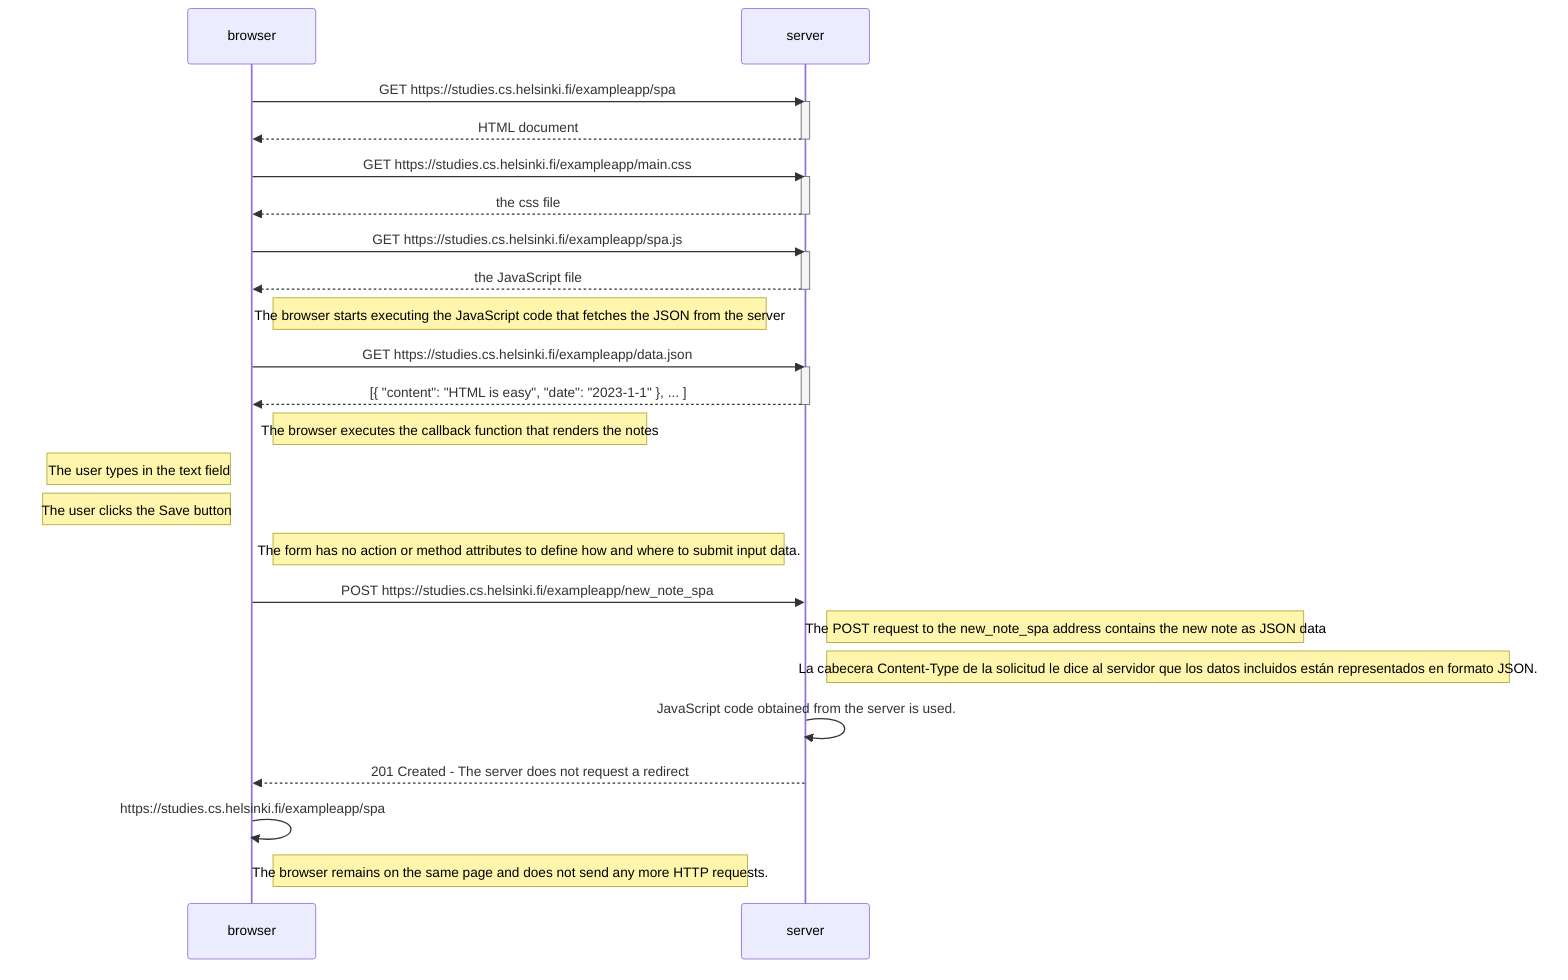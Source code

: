 %%{init: { "noteAlign": "center" }}%%
sequenceDiagram
    participant browser
    participant server

    browser->>server: GET https://studies.cs.helsinki.fi/exampleapp/spa
    activate server
    server-->>browser: HTML document
    deactivate server

    browser->>server: GET https://studies.cs.helsinki.fi/exampleapp/main.css
    activate server
    server-->>browser: the css file
    deactivate server

    browser->>server: GET https://studies.cs.helsinki.fi/exampleapp/spa.js
    activate server
    server-->>browser: the JavaScript file
    deactivate server

    Note right of browser: The browser starts executing the JavaScript code that fetches the JSON from the server

    browser->>server: GET https://studies.cs.helsinki.fi/exampleapp/data.json
    activate server
    server-->>browser: [{ "content": "HTML is easy", "date": "2023-1-1" }, ... ]
    deactivate server

    Note right of browser: The browser executes the callback function that renders the notes

    Note left of browser: The user types in the text field
    Note left of browser: The user clicks the Save button
    Note right of browser: The form has no action or method attributes to define how and where to submit input data.

    browser->>server: POST https://studies.cs.helsinki.fi/exampleapp/new_note_spa

    Note right of server: The POST request to the new_note_spa address contains the new note as JSON data
    

    Note right of server: La cabecera Content-Type de la solicitud le dice al servidor que los datos incluidos están representados en formato JSON.
    
    server->>server: JavaScript code obtained from the server is used.


    server-->>browser: 201 Created - The server does not request a redirect

    browser->>browser: https://studies.cs.helsinki.fi/exampleapp/spa

    Note right of browser: The browser remains on the same page and does not send any more HTTP requests.